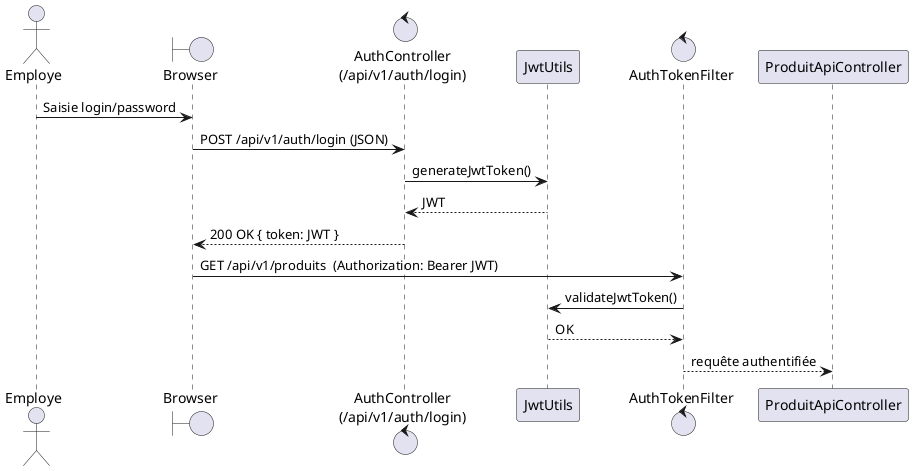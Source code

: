 @startuml
actor Employe
boundary Browser
control "AuthController\n(/api/v1/auth/login)" as AuthCtl
participant "JwtUtils" as Jwt
control "AuthTokenFilter" as Filter

Employe -> Browser : Saisie login/password
Browser -> AuthCtl   : POST /api/v1/auth/login (JSON)
AuthCtl  -> Jwt      : generateJwtToken()
Jwt      --> AuthCtl : JWT
AuthCtl  --> Browser : 200 OK { token: JWT }

' Appel API ultérieur
Browser -> Filter    : GET /api/v1/produits  (Authorization: Bearer JWT)
Filter   -> Jwt      : validateJwtToken()
Jwt      --> Filter  : OK
Filter   --> "ProduitApiController" : requête authentifiée
@enduml
